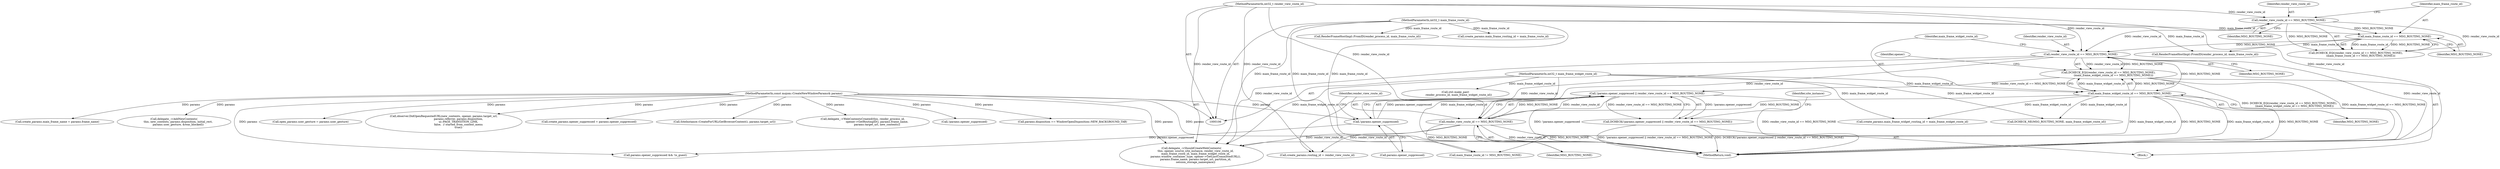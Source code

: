 digraph "0_Chrome_ba3b1b344017bbf36283464b51014fad15c2f3f4@API" {
"1000149" [label="(Call,!params.opener_suppressed || render_view_route_id == MSG_ROUTING_NONE)"];
"1000150" [label="(Call,!params.opener_suppressed)"];
"1000111" [label="(MethodParameterIn,const mojom::CreateNewWindowParams& params)"];
"1000121" [label="(Call,DCHECK_EQ((render_view_route_id == MSG_ROUTING_NONE),\n            (main_frame_widget_route_id == MSG_ROUTING_NONE)))"];
"1000122" [label="(Call,render_view_route_id == MSG_ROUTING_NONE)"];
"1000115" [label="(Call,render_view_route_id == MSG_ROUTING_NONE)"];
"1000108" [label="(MethodParameterIn,int32_t render_view_route_id)"];
"1000118" [label="(Call,main_frame_route_id == MSG_ROUTING_NONE)"];
"1000109" [label="(MethodParameterIn,int32_t main_frame_route_id)"];
"1000125" [label="(Call,main_frame_widget_route_id == MSG_ROUTING_NONE)"];
"1000110" [label="(MethodParameterIn,int32_t main_frame_widget_route_id)"];
"1000154" [label="(Call,render_view_route_id == MSG_ROUTING_NONE)"];
"1000148" [label="(Call,DCHECK(!params.opener_suppressed || render_view_route_id == MSG_ROUTING_NONE))"];
"1000123" [label="(Identifier,render_view_route_id)"];
"1000167" [label="(Call,SiteInstance::CreateForURL(GetBrowserContext(), params.target_url))"];
"1000243" [label="(Call,create_params.main_frame_routing_id = main_frame_route_id)"];
"1000117" [label="(Identifier,MSG_ROUTING_NONE)"];
"1000159" [label="(Identifier,site_instance)"];
"1000151" [label="(Call,params.opener_suppressed)"];
"1000111" [label="(MethodParameterIn,const mojom::CreateNewWindowParams& params)"];
"1000118" [label="(Call,main_frame_route_id == MSG_ROUTING_NONE)"];
"1000155" [label="(Identifier,render_view_route_id)"];
"1000120" [label="(Identifier,MSG_ROUTING_NONE)"];
"1000150" [label="(Call,!params.opener_suppressed)"];
"1000364" [label="(Call,delegate_->WebContentsCreated(this, render_process_id,\n                                  opener->GetRoutingID(), params.frame_name,\n                                  params.target_url, new_contents))"];
"1000156" [label="(Identifier,MSG_ROUTING_NONE)"];
"1000140" [label="(Call,RenderFrameHostImpl::FromID(render_process_id, main_frame_route_id))"];
"1000125" [label="(Call,main_frame_widget_route_id == MSG_ROUTING_NONE)"];
"1000115" [label="(Call,render_view_route_id == MSG_ROUTING_NONE)"];
"1000121" [label="(Call,DCHECK_EQ((render_view_route_id == MSG_ROUTING_NONE),\n            (main_frame_widget_route_id == MSG_ROUTING_NONE)))"];
"1000127" [label="(Identifier,MSG_ROUTING_NONE)"];
"1000333" [label="(Call,!params.opener_suppressed)"];
"1000126" [label="(Identifier,main_frame_widget_route_id)"];
"1000110" [label="(MethodParameterIn,int32_t main_frame_widget_route_id)"];
"1000114" [label="(Call,DCHECK_EQ((render_view_route_id == MSG_ROUTING_NONE),\n            (main_frame_route_id == MSG_ROUTING_NONE)))"];
"1000154" [label="(Call,render_view_route_id == MSG_ROUTING_NONE)"];
"1000109" [label="(MethodParameterIn,int32_t main_frame_route_id)"];
"1000113" [label="(Block,)"];
"1000122" [label="(Call,render_view_route_id == MSG_ROUTING_NONE)"];
"1000278" [label="(Call,params.disposition == WindowOpenDisposition::NEW_BACKGROUND_TAB)"];
"1000355" [label="(Call,std::make_pair(\n        render_process_id, main_frame_widget_route_id))"];
"1000253" [label="(Call,create_params.main_frame_name = params.frame_name)"];
"1000238" [label="(Call,create_params.routing_id = render_view_route_id)"];
"1000460" [label="(MethodReturn,void)"];
"1000292" [label="(Call,main_frame_route_id != MSG_ROUTING_NONE)"];
"1000149" [label="(Call,!params.opener_suppressed || render_view_route_id == MSG_ROUTING_NONE)"];
"1000416" [label="(Call,delegate_->AddNewContents(\n          this, new_contents, params.disposition, initial_rect,\n          params.user_gesture, &was_blocked))"];
"1000119" [label="(Identifier,main_frame_route_id)"];
"1000248" [label="(Call,create_params.main_frame_widget_routing_id = main_frame_widget_route_id)"];
"1000349" [label="(Call,DCHECK_NE(MSG_ROUTING_NONE, main_frame_widget_route_id))"];
"1000437" [label="(Call,open_params.user_gesture = params.user_gesture)"];
"1000116" [label="(Identifier,render_view_route_id)"];
"1000108" [label="(MethodParameterIn,int32_t render_view_route_id)"];
"1000161" [label="(Call,params.opener_suppressed && !is_guest)"];
"1000148" [label="(Call,DCHECK(!params.opener_suppressed || render_view_route_id == MSG_ROUTING_NONE))"];
"1000380" [label="(Call,observer.DidOpenRequestedURL(new_contents, opener, params.target_url,\n                                   params.referrer, params.disposition,\n                                   ui::PAGE_TRANSITION_LINK,\n                                   false,  // started_from_context_menu\n                                   true))"];
"1000129" [label="(Identifier,opener)"];
"1000204" [label="(Call,delegate_->ShouldCreateWebContents(\n          this, opener, source_site_instance, render_view_route_id,\n          main_frame_route_id, main_frame_widget_route_id,\n          params.window_container_type, opener->GetLastCommittedURL(),\n          params.frame_name, params.target_url, partition_id,\n          session_storage_namespace))"];
"1000227" [label="(Call,RenderFrameHostImpl::FromID(render_process_id, main_frame_route_id))"];
"1000270" [label="(Call,create_params.opener_suppressed = params.opener_suppressed)"];
"1000124" [label="(Identifier,MSG_ROUTING_NONE)"];
"1000149" -> "1000148"  [label="AST: "];
"1000149" -> "1000150"  [label="CFG: "];
"1000149" -> "1000154"  [label="CFG: "];
"1000150" -> "1000149"  [label="AST: "];
"1000154" -> "1000149"  [label="AST: "];
"1000148" -> "1000149"  [label="CFG: "];
"1000149" -> "1000460"  [label="DDG: render_view_route_id == MSG_ROUTING_NONE"];
"1000149" -> "1000460"  [label="DDG: !params.opener_suppressed"];
"1000149" -> "1000148"  [label="DDG: !params.opener_suppressed"];
"1000149" -> "1000148"  [label="DDG: render_view_route_id == MSG_ROUTING_NONE"];
"1000150" -> "1000149"  [label="DDG: params.opener_suppressed"];
"1000121" -> "1000149"  [label="DDG: render_view_route_id == MSG_ROUTING_NONE"];
"1000154" -> "1000149"  [label="DDG: render_view_route_id"];
"1000154" -> "1000149"  [label="DDG: MSG_ROUTING_NONE"];
"1000150" -> "1000151"  [label="CFG: "];
"1000151" -> "1000150"  [label="AST: "];
"1000155" -> "1000150"  [label="CFG: "];
"1000111" -> "1000150"  [label="DDG: params"];
"1000150" -> "1000161"  [label="DDG: params.opener_suppressed"];
"1000111" -> "1000106"  [label="AST: "];
"1000111" -> "1000460"  [label="DDG: params"];
"1000111" -> "1000161"  [label="DDG: params"];
"1000111" -> "1000167"  [label="DDG: params"];
"1000111" -> "1000204"  [label="DDG: params"];
"1000111" -> "1000253"  [label="DDG: params"];
"1000111" -> "1000270"  [label="DDG: params"];
"1000111" -> "1000278"  [label="DDG: params"];
"1000111" -> "1000333"  [label="DDG: params"];
"1000111" -> "1000364"  [label="DDG: params"];
"1000111" -> "1000380"  [label="DDG: params"];
"1000111" -> "1000416"  [label="DDG: params"];
"1000111" -> "1000437"  [label="DDG: params"];
"1000121" -> "1000113"  [label="AST: "];
"1000121" -> "1000125"  [label="CFG: "];
"1000122" -> "1000121"  [label="AST: "];
"1000125" -> "1000121"  [label="AST: "];
"1000129" -> "1000121"  [label="CFG: "];
"1000121" -> "1000460"  [label="DDG: main_frame_widget_route_id == MSG_ROUTING_NONE"];
"1000121" -> "1000460"  [label="DDG: DCHECK_EQ((render_view_route_id == MSG_ROUTING_NONE),\n            (main_frame_widget_route_id == MSG_ROUTING_NONE))"];
"1000122" -> "1000121"  [label="DDG: render_view_route_id"];
"1000122" -> "1000121"  [label="DDG: MSG_ROUTING_NONE"];
"1000125" -> "1000121"  [label="DDG: main_frame_widget_route_id"];
"1000125" -> "1000121"  [label="DDG: MSG_ROUTING_NONE"];
"1000122" -> "1000124"  [label="CFG: "];
"1000123" -> "1000122"  [label="AST: "];
"1000124" -> "1000122"  [label="AST: "];
"1000126" -> "1000122"  [label="CFG: "];
"1000122" -> "1000460"  [label="DDG: render_view_route_id"];
"1000115" -> "1000122"  [label="DDG: render_view_route_id"];
"1000108" -> "1000122"  [label="DDG: render_view_route_id"];
"1000118" -> "1000122"  [label="DDG: MSG_ROUTING_NONE"];
"1000122" -> "1000125"  [label="DDG: MSG_ROUTING_NONE"];
"1000122" -> "1000154"  [label="DDG: render_view_route_id"];
"1000122" -> "1000204"  [label="DDG: render_view_route_id"];
"1000122" -> "1000238"  [label="DDG: render_view_route_id"];
"1000115" -> "1000114"  [label="AST: "];
"1000115" -> "1000117"  [label="CFG: "];
"1000116" -> "1000115"  [label="AST: "];
"1000117" -> "1000115"  [label="AST: "];
"1000119" -> "1000115"  [label="CFG: "];
"1000115" -> "1000114"  [label="DDG: render_view_route_id"];
"1000115" -> "1000114"  [label="DDG: MSG_ROUTING_NONE"];
"1000108" -> "1000115"  [label="DDG: render_view_route_id"];
"1000115" -> "1000118"  [label="DDG: MSG_ROUTING_NONE"];
"1000108" -> "1000106"  [label="AST: "];
"1000108" -> "1000460"  [label="DDG: render_view_route_id"];
"1000108" -> "1000154"  [label="DDG: render_view_route_id"];
"1000108" -> "1000204"  [label="DDG: render_view_route_id"];
"1000108" -> "1000238"  [label="DDG: render_view_route_id"];
"1000118" -> "1000114"  [label="AST: "];
"1000118" -> "1000120"  [label="CFG: "];
"1000119" -> "1000118"  [label="AST: "];
"1000120" -> "1000118"  [label="AST: "];
"1000114" -> "1000118"  [label="CFG: "];
"1000118" -> "1000114"  [label="DDG: main_frame_route_id"];
"1000118" -> "1000114"  [label="DDG: MSG_ROUTING_NONE"];
"1000109" -> "1000118"  [label="DDG: main_frame_route_id"];
"1000118" -> "1000140"  [label="DDG: main_frame_route_id"];
"1000109" -> "1000106"  [label="AST: "];
"1000109" -> "1000460"  [label="DDG: main_frame_route_id"];
"1000109" -> "1000140"  [label="DDG: main_frame_route_id"];
"1000109" -> "1000204"  [label="DDG: main_frame_route_id"];
"1000109" -> "1000227"  [label="DDG: main_frame_route_id"];
"1000109" -> "1000243"  [label="DDG: main_frame_route_id"];
"1000109" -> "1000292"  [label="DDG: main_frame_route_id"];
"1000125" -> "1000127"  [label="CFG: "];
"1000126" -> "1000125"  [label="AST: "];
"1000127" -> "1000125"  [label="AST: "];
"1000125" -> "1000460"  [label="DDG: main_frame_widget_route_id"];
"1000125" -> "1000460"  [label="DDG: MSG_ROUTING_NONE"];
"1000110" -> "1000125"  [label="DDG: main_frame_widget_route_id"];
"1000125" -> "1000154"  [label="DDG: MSG_ROUTING_NONE"];
"1000125" -> "1000204"  [label="DDG: main_frame_widget_route_id"];
"1000125" -> "1000248"  [label="DDG: main_frame_widget_route_id"];
"1000125" -> "1000292"  [label="DDG: MSG_ROUTING_NONE"];
"1000125" -> "1000349"  [label="DDG: main_frame_widget_route_id"];
"1000110" -> "1000106"  [label="AST: "];
"1000110" -> "1000460"  [label="DDG: main_frame_widget_route_id"];
"1000110" -> "1000204"  [label="DDG: main_frame_widget_route_id"];
"1000110" -> "1000248"  [label="DDG: main_frame_widget_route_id"];
"1000110" -> "1000349"  [label="DDG: main_frame_widget_route_id"];
"1000110" -> "1000355"  [label="DDG: main_frame_widget_route_id"];
"1000154" -> "1000156"  [label="CFG: "];
"1000155" -> "1000154"  [label="AST: "];
"1000156" -> "1000154"  [label="AST: "];
"1000154" -> "1000460"  [label="DDG: render_view_route_id"];
"1000154" -> "1000460"  [label="DDG: MSG_ROUTING_NONE"];
"1000154" -> "1000204"  [label="DDG: render_view_route_id"];
"1000154" -> "1000238"  [label="DDG: render_view_route_id"];
"1000154" -> "1000292"  [label="DDG: MSG_ROUTING_NONE"];
"1000148" -> "1000113"  [label="AST: "];
"1000159" -> "1000148"  [label="CFG: "];
"1000148" -> "1000460"  [label="DDG: !params.opener_suppressed || render_view_route_id == MSG_ROUTING_NONE"];
"1000148" -> "1000460"  [label="DDG: DCHECK(!params.opener_suppressed || render_view_route_id == MSG_ROUTING_NONE)"];
}
